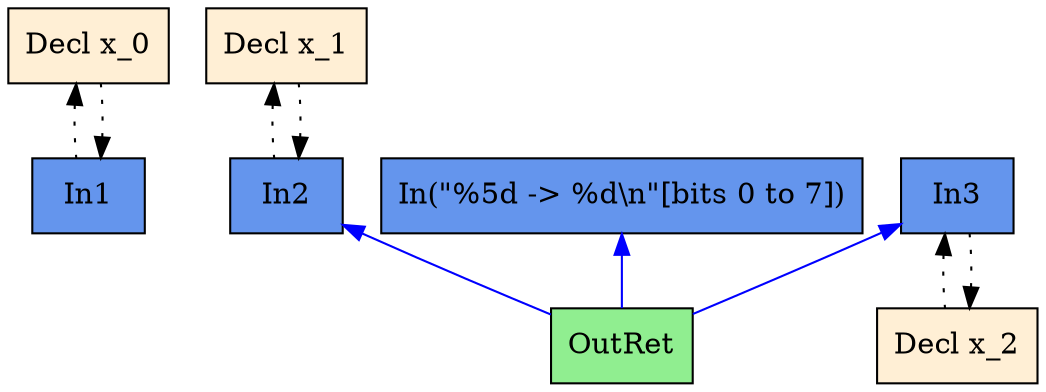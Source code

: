 digraph G {
  rankdir=TB;
  node [style=filled];
  2 [shape=box, fillcolor="#FFEFD5", label="Decl x_0"];
  3 [shape=box, fillcolor="#6495ED", label="In1"];
  4 [shape=box, fillcolor="#FFEFD5", label="Decl x_1"];
  5 [shape=box, fillcolor="#6495ED", label="In2"];
  6 [shape=box, fillcolor="#FFEFD5", label="Decl x_2"];
  7 [shape=box, fillcolor="#6495ED", label="In3"];
  8 [shape=box, fillcolor="#90EE90", label="OutRet"];
  9 [shape=box, fillcolor="#6495ED",
     label="In(\"%5d -> %d\\n\"[bits 0 to 7])"];
  
  
  edge [dir=back];
  3 -> 2 [style=dotted, color="#000000"];
  2 -> 3 [style=dotted, color="#000000"];
  5 -> 4 [style=dotted, color="#000000"];
  4 -> 5 [style=dotted, color="#000000"];
  7 -> 6 [style=dotted, color="#000000"];
  6 -> 7 [style=dotted, color="#000000"];
  5 -> 8 [color="#0000FF"];
  7 -> 8 [color="#0000FF"];
  9 -> 8 [color="#0000FF"];
  
  }